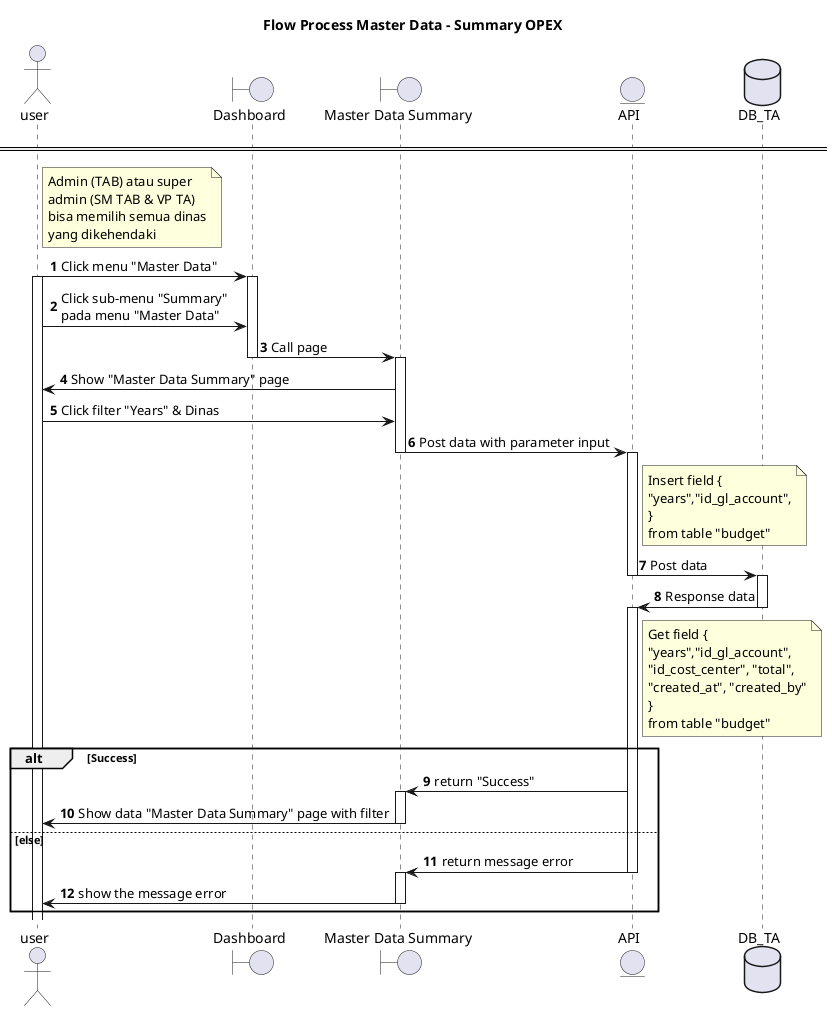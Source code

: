 @startuml TA
title "Flow Process Master Data - Summary OPEX"

actor user
boundary "Dashboard" as dashboard
boundary "Master Data Summary" as m_summary
entity "API" as api
database "DB_TA" as DB_TA

autonumber

====


note right of user
    Admin (TAB) atau super
    admin (SM TAB & VP TA)
    bisa memilih semua dinas
    yang dikehendaki
endnote
user -> dashboard : Click menu "Master Data"
activate user
activate dashboard
user -> dashboard : Click sub-menu "Summary" \npada menu "Master Data"
dashboard -> m_summary : Call page
deactivate dashboard
activate m_summary
m_summary -> user : Show "Master Data Summary" page
user -> m_summary : Click filter "Years" & Dinas
m_summary -> api : Post data with parameter input
deactivate m_summary
activate api
note right of api
    Insert field {
    "years","id_gl_account",
    }
    from table "budget"
endnote
api -> DB_TA : Post data
deactivate api
activate DB_TA
DB_TA -> api : Response data
note right of api
    Get field {
    "years","id_gl_account",
    "id_cost_center", "total",
    "created_at", "created_by"
    }
    from table "budget"
endnote
deactivate DB_TA
activate api
alt Success
    m_summary  <- api : return "Success"
    activate m_summary
    user <- m_summary  : Show data "Master Data Summary" page with filter
    deactivate m_summary
else else
    m_summary  <- api : return message error
    deactivate api
    activate m_summary
    user <- m_summary  : show the message error
    deactivate m_summary
end


@enduml
